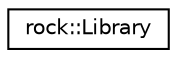 digraph "类继承关系图"
{
 // LATEX_PDF_SIZE
  edge [fontname="Helvetica",fontsize="10",labelfontname="Helvetica",labelfontsize="10"];
  node [fontname="Helvetica",fontsize="10",shape=record];
  rankdir="LR";
  Node0 [label="rock::Library",height=0.2,width=0.4,color="black", fillcolor="white", style="filled",URL="$classrock_1_1Library.html",tooltip=" "];
}
